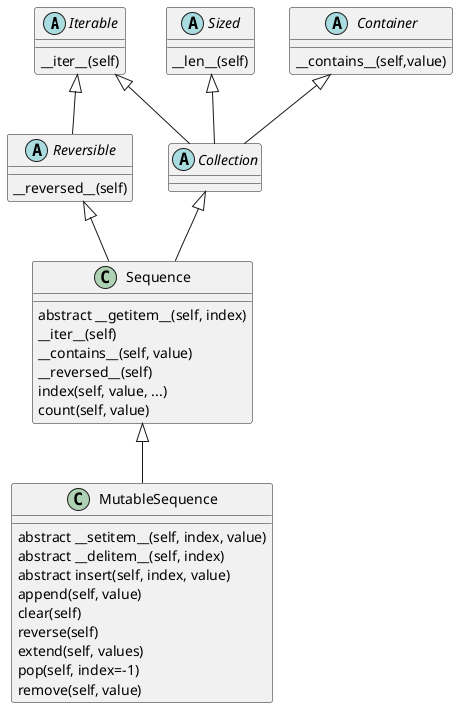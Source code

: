 @startuml
abstract class Iterable {
    __iter__(self)
}
abstract class Sized {
    __len__(self)
}
abstract class Container {
    __contains__(self,value)
}

abstract class Reversible {
    __reversed__(self)
}
abstract class Collection
abstract class Sequence

Iterable <|-- Reversible

Sized <|-- Collection
Iterable <|-- Collection
Container <|-- Collection

Reversible <|-- Sequence
Collection <|-- Sequence

Sequence <|-- MutableSequence

class Sequence {
    abstract __getitem__(self, index)
    __iter__(self)
    __contains__(self, value)
    __reversed__(self)
    index(self, value, ...)
    count(self, value)
}

class MutableSequence {
    abstract __setitem__(self, index, value)
    abstract __delitem__(self, index)
    abstract insert(self, index, value)
    append(self, value)
    clear(self)
    reverse(self)
    extend(self, values)
    pop(self, index=-1)
    remove(self, value)
}

@enduml